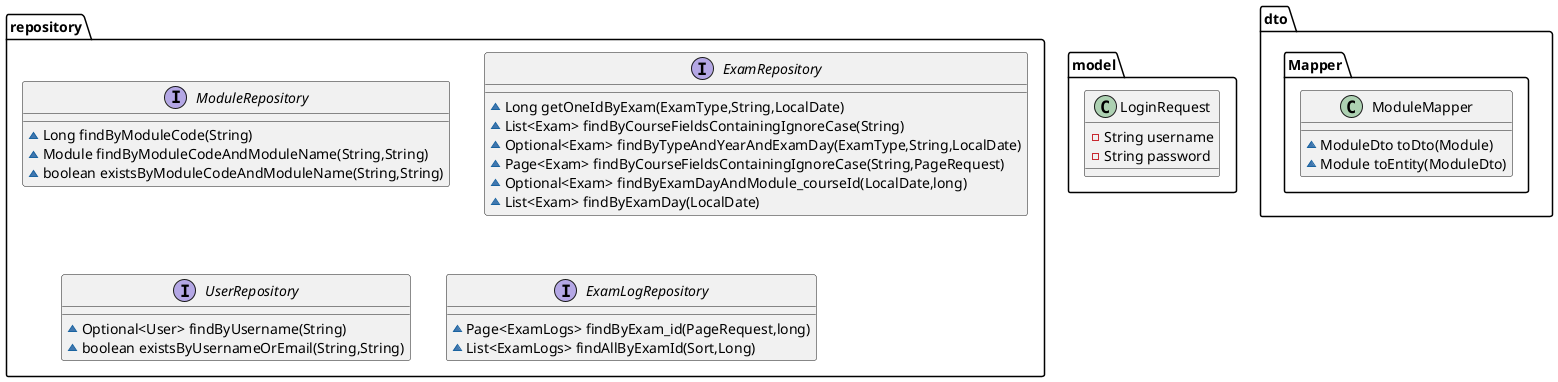 @startuml
'class model.Module {
'- Long courseId
'- String moduleCode
'- String moduleName
'- String moduleLeader
'- int registeredStudents
'- List<Exam> exams
'}
'class model.LoginResponse {
'- String token
'- String username
'}
interface repository.ModuleRepository {
~ Long findByModuleCode(String)
~ Module findByModuleCodeAndModuleName(String,String)
~ boolean existsByModuleCodeAndModuleName(String,String)
}
interface repository.ExamRepository {
~ Long getOneIdByExam(ExamType,String,LocalDate)
~ List<Exam> findByCourseFieldsContainingIgnoreCase(String)
~ Optional<Exam> findByTypeAndYearAndExamDay(ExamType,String,LocalDate)
~ Page<Exam> findByCourseFieldsContainingIgnoreCase(String,PageRequest)
~ Optional<Exam> findByExamDayAndModule_courseId(LocalDate,long)
~ List<Exam> findByExamDay(LocalDate)
}
'class dev.serverwizards.examsystem.dto.ExamLogsDto {
'- Long id
'- String venue
'- String message
'- String examDay
'- String examStartTime
'- long registeredStudents
'- String startTime
'- String endTime
'- String submittedDate
'- long studentsNo
'- String moduleName
'- String moduleCode
'- long examId
'}
'enum model.types.ExamType {
'+  RESIT
'+  NORMAL
'- String type
'+ String getType()
'}
'service.ModuleService {
'~ ModuleDto save(ModuleDto)
'~ List<ModuleDto> findAllCourses()
'~ Boolean delete(long)
'~ ModuleDto findById(long)
'~ Long findByModuleCode(String)
'}
'controller.UserController {
'- CustomUserDetailsService customUserDetailsService
'- TokenBlacklistService tokenBlacklistService
'+ ResponseEntity<User> signUp(User)
'+ ResponseEntity<?> logout(HttpServletRequest,HttpServletResponse)
'}
'controller.ExamLogController {
'- ExamLogServiceImpl service
'+ Page<ExamLogsDto> examLogsByPages(Optional<Integer>,Optional<String>,Optional<Long>,Long)
'+ List<ExamLogsDto> examLogs(Optional<String>,Long)
'+ ExamLogsDto addExamLog(ExamLogsDto)
'+ ExamLogsDto findExamLogById(long)
'+ Boolean deleteExamLog(long)
'}
'config.WebConfig {
'+ void addCorsMappings(CorsRegistry)
'}
'Security.JwtTokenProvider {
'- String jwtSecret
'- long jwtExpiration
'- SecretKey jwtSecretKey
'+ String generateToken(Authentication)
'+ String getUsernameFromToken(String)
'+ boolean validateToken(String)
'}
class model.LoginRequest {
- String username
- String password
}
interface repository.UserRepository {
~ Optional<User> findByUsername(String)
~ boolean existsByUsernameOrEmail(String,String)
}
'service.ExamLogService {
'~ ExamLogsDto save(ExamLogsDto)
'~ Page<ExamLogsDto> listExamLogsByExamIdInPages(PageRequest,long)
'~ List<ExamLogsDto> listExamLogsByExamId(Sort,Long)
'~ Boolean delete(long)
'~ ExamLogsDto getById(long)
'~ List<ExamLogsDto> findALL()
'}
'examsystem.dto.ExamDto {
'- Long examId
'- String examDay
'- String startTime
'- String endTime
'- String year
'- String type
'- ModuleDto module
'}
'service.implementation.ModuleServiceImpl {
'- ModuleRepository repo
'- ModuleMapper mapper
'+ ModuleDto save(ModuleDto)
'+ List<ModuleDto> findAllCourses()
'+ Boolean delete(long)
'+ ModuleDto findById(long)
'+ Long findByModuleCode(String)
'}
'dto.Mapper.ExamMapper {
'~ ExamType mapStringToExamType(String)
'~ String mapExamTypeToString(ExamType)
'~ String changeDateFormat(LocalDate)
'~ LocalDate changeStringFormatToDate(String)
'~ LocalTime changeStringFormatToLocalTime(String)
'~ String changeLocalTimeFormatToString(LocalTime)
'~ ExamDto toDto(Exam)
'~ Exam toEntity(ExamDto)
'}
interface repository.ExamLogRepository {
~ Page<ExamLogs> findByExam_id(PageRequest,long)
~ List<ExamLogs> findAllByExamId(Sort,Long)
}
'class dev.serverwizards.examsystem.service.implementation.ExamLogServiceImpl {
'- ExamLogRepository logRepo
'- ExamRepository examRepo
'- ModuleRepository moduleRepo
'- ExamLogMapper examLogMapper
'- ExamMapper examMapper
'- ModuleMapper moduleMapper
'+ ExamLogsDto save(ExamLogsDto)
'+ Page<ExamLogsDto> listExamLogsByExamIdInPages(PageRequest,long)
'+ List<ExamLogsDto> listExamLogsByExamId(Sort,Long)
'+ ExamLogsDto getById(long)
'+ List<ExamLogsDto> findALL()
'+ Boolean delete(long)
'}
class dto.Mapper.ModuleMapper {
~ ModuleDto toDto(Module)
~ Module toEntity(ModuleDto)
}
'class controller.TokenController {
'- AuthenticationManager authenticationManager
'- JwtTokenProvider jwtTokenProvider
'- UserDetailsService userDetailsService
'+ ResponseEntity<?> authenticate(LoginRequest)
'}
'class model.User {
'- Long id
'- String username
'- String password
'- UserRole role
'- String email
'}
'class dto.ModuleDto {
'- Long courseId
'- String moduleName
'- String moduleCode
'- Long registeredStudents
'- String moduleLeader
'- List<ExamDto> exams
'}
'interface service.ExamService {
'~ ExamDto save(ExamDto)
'~ Page<ExamDto> listExams(PageRequest)
'~ Boolean delete(long)
'~ ExamDto getById(Long)
'~ List<ExamDto> getExamBySearch(String)
'~ Page<ExamDto> getExamBySearchAndPage(String,PageRequest)
'~ Long findExamId(ExamDto)
'~ List<ExamDto> getDailyExam()
'}
'class model.Exam {
'- Long id
'- LocalDate examDay
'- LocalTime startTime
'- LocalTime endTime
'- String year
'- ExamType type
'- Module module
'- List<ExamLogs> examLogs
'}
'class model.ExamLogs {
'- Long id
'- String venue
'- String message
'- LocalTime startTime
'- LocalTime endTime
'- LocalDate submittedDate
'- Long studentsNo
'- Exam exam
'}
'class service.implementation.CustomUserDetailsService {
'- UserRepository userRepository
'- PasswordEncoder bCryptPasswordEncoder
'+ UserDetails loadUserByUsername(String)
'+ boolean existsByUsernameOrEmail(String,String)
'+ User save(User)
'}
'class dev.serverwizards.examsystem.ExamSystemApplication {
'+ {static} void main(String[])
'+ PasswordEncoder passwordEncoder()
'}
'enum dev.serverwizards.examsystem.model.types.UserRole {
'+  ADMIN
'+  AUTH_USER
'+  GUEST
'}
'class dev.serverwizards.examsystem.controller.HomeController {
'+ ResponseEntity<String> homeGreeting()
'}
'class dev.serverwizards.examsystem.controller.ModuleController {
'- ModuleRepository repository
'+ List<Module> exams()
'+ Module addModule(Module)
'+ Exam deleteExam(long)
'}
'interface dev.serverwizards.examsystem.dto.Mapper.ExamLogMapper {
'~ ExamLogsDto toDto(ExamLogs)
'~ ExamLogs toEntity(ExamLogsDto)
'}
'class dev.serverwizards.examsystem.controller.ExamController {
'- ExamServiceImpl service
'+ Page<ExamDto> exam(Optional<Integer>,Optional<String>,Optional<String>,Optional<Long>)
'+ ExamDto addExam(ExamDto)
'+ List<ExamDto> getDailyExam()
'+ Page<ExamDto> searchExams(Optional<Integer>,Optional<String>,Optional<String>,Optional<Long>,String)
'+ ExamDto findExamById(Long)
'+ Boolean deleteExam(long)
'}
'class dev.serverwizards.examsystem.config.Security.SecurityConfiguration {
'- PasswordEncoder passwordEncoder
'- JwtTokenProvider tokenProvider
'- CustomUserDetailsService customUserDetailsService
'- TokenBlacklistService tokenBlacklistService
'+ AuthenticationManager authenticationManager(UserDetailsService)
'+ SecurityFilterChain filterChain(HttpSecurity)
'}
'class dev.serverwizards.examsystem.service.implementation.ExamServiceImpl {
'- ExamRepository repo
'- ExamMapper examMapper
'+ ExamDto save(ExamDto)
'+ Page<ExamDto> listExams(PageRequest)
'+ Boolean delete(long)
'+ ExamDto getById(Long)
'+ List<ExamDto> getExamBySearch(String)
'+ Page<ExamDto> getExamBySearchAndPage(String,PageRequest)
'+ Long findExamId(ExamDto)
'+ List<ExamDto> getDailyExam()
'}
'class dev.serverwizards.examsystem.config.Security.JwtAuthenticationFilter {
'- JwtTokenProvider tokenProvider
'- CustomUserDetailsService customUserDetailsService
'- TokenBlacklistService tokenBlacklistService
'# void doFilterInternal(HttpServletRequest,HttpServletResponse,FilterChain)
'- String getJwtFromRequest(HttpServletRequest)
'}
'class dev.serverwizards.examsystem.service.implementation.TokenBlacklistService {
'- Set<String> blacklistedTokens
'+ void blacklistToken(String)
'+ boolean isBlacklisted(String)
'}
'

'org.springframework.data.jpa.repository.JpaRepository <|-- dev.serverwizards.examsystem.repository.ModuleRepository
'org.springframework.data.jpa.repository.JpaRepository <|-- dev.serverwizards.examsystem.repository.ExamRepository
'org.springframework.web.servlet.config.annotation.WebMvcConfigurer <|.. dev.serverwizards.examsystem.config.WebConfig
'org.springframework.data.jpa.repository.JpaRepository <|-- dev.serverwizards.examsystem.repository.UserRepository
'dev.serverwizards.examsystem.service.ModuleService <|.. dev.serverwizards.examsystem.service.implementation.ModuleServiceImpl
'org.springframework.data.jpa.repository.JpaRepository <|-- dev.serverwizards.examsystem.repository.ExamLogRepository
'dev.serverwizards.examsystem.service.ExamLogService <|.. dev.serverwizards.examsystem.service.implementation.ExamLogServiceImpl
'org.springframework.security.core.userdetails.UserDetailsService <|.. dev.serverwizards.examsystem.service.implementation.CustomUserDetailsService
'dev.serverwizards.examsystem.service.ExamService <|.. dev.serverwizards.examsystem.service.implementation.ExamServiceImpl
'org.springframework.web.filter.OncePerRequestFilter <|-- dev.serverwizards.examsystem.config.Security.JwtAuthenticationFilter
@enduml